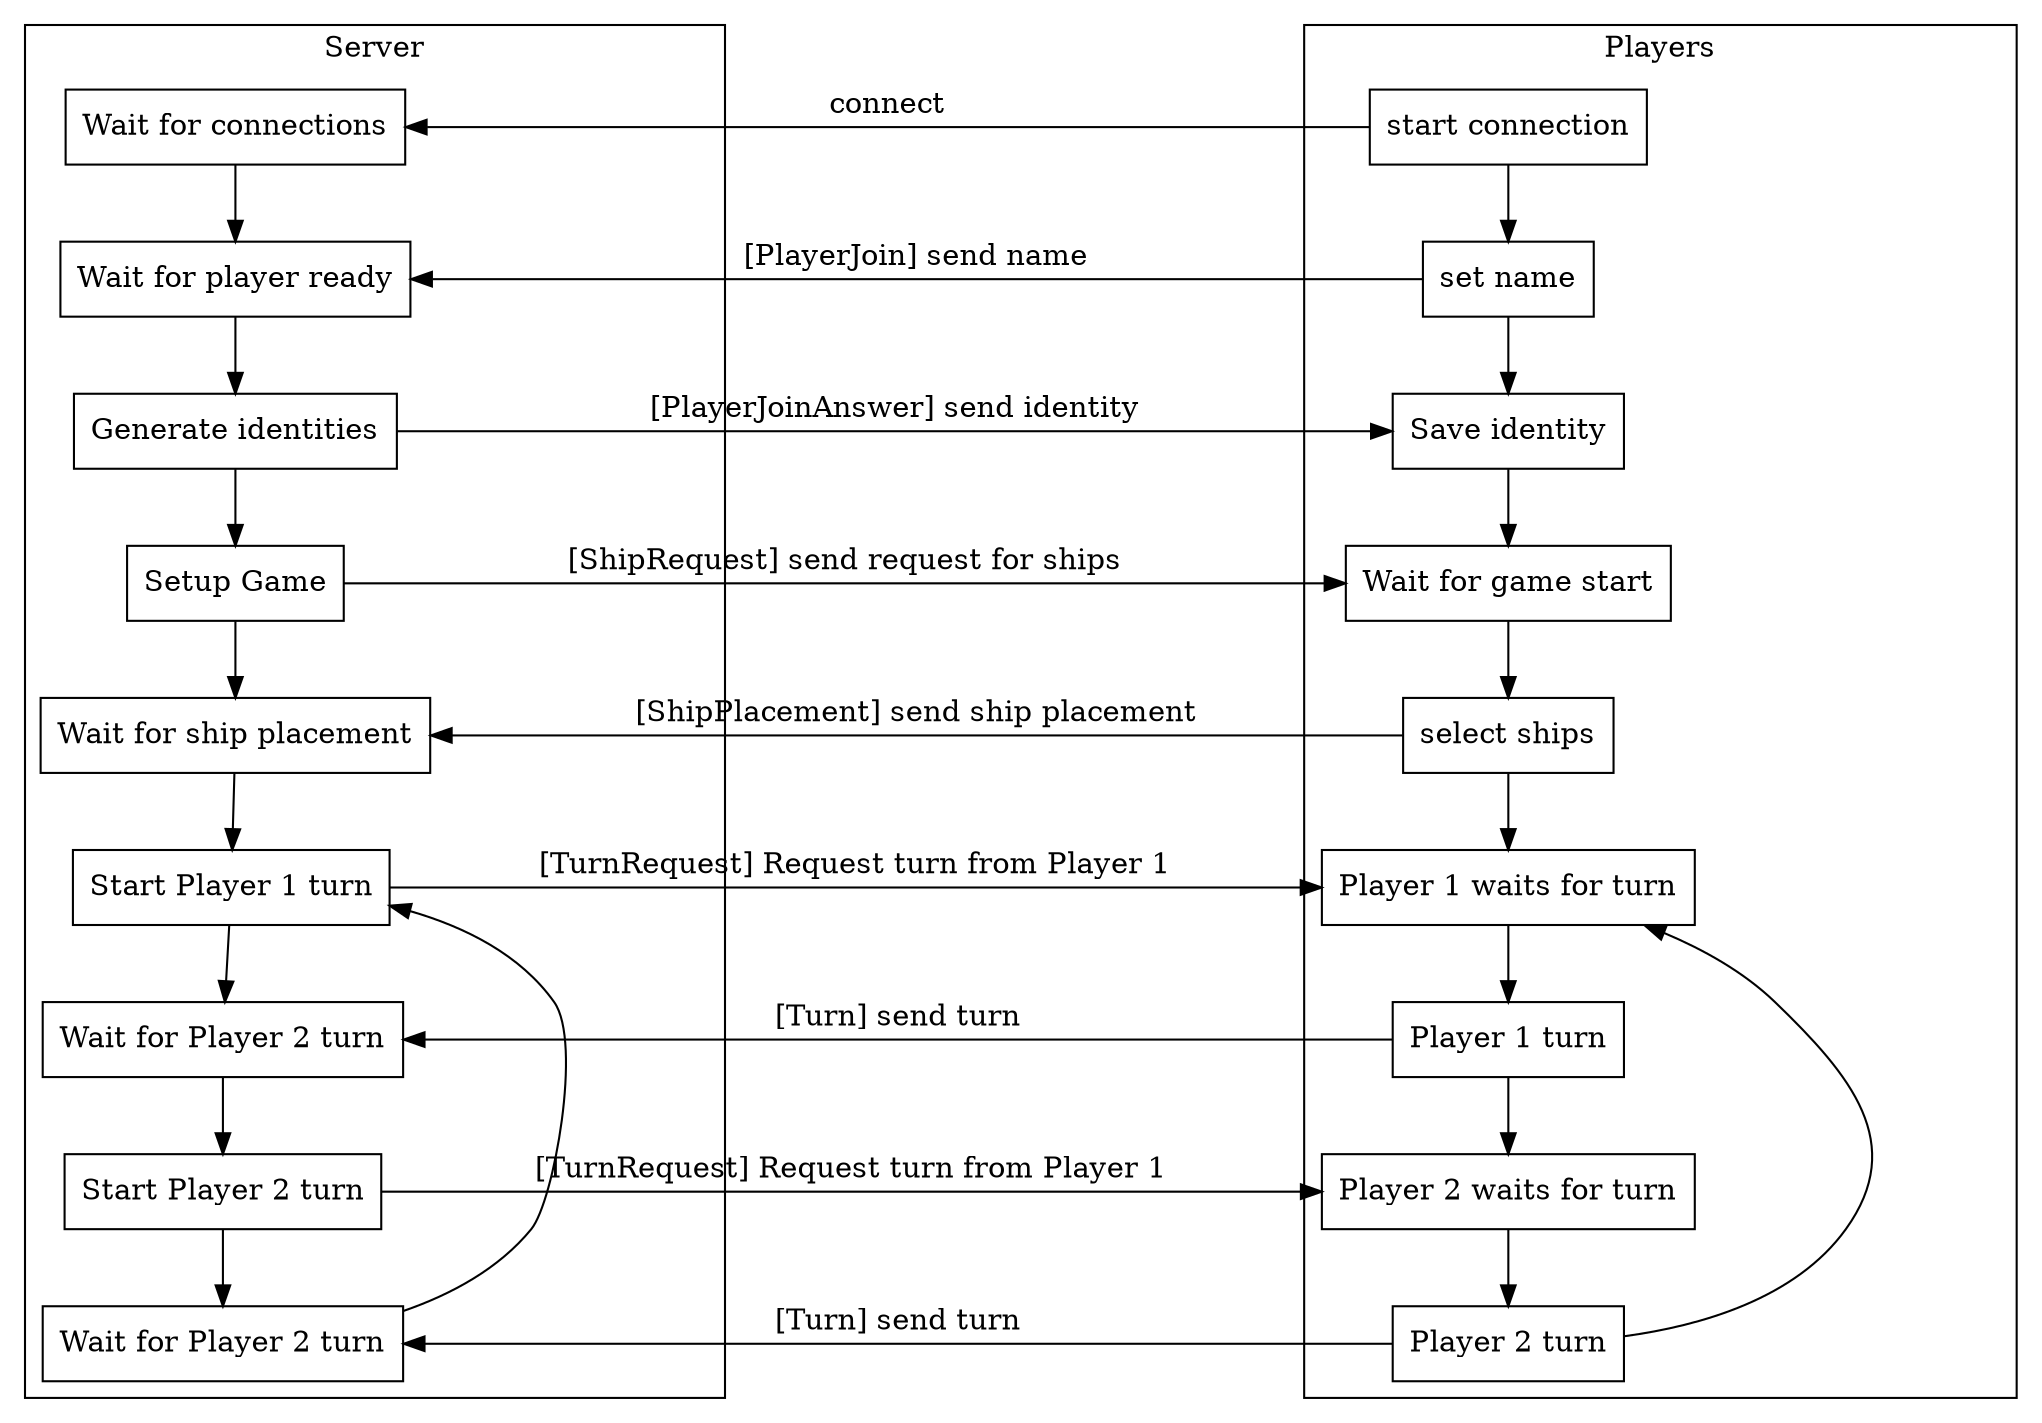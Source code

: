 digraph NetworkSequence {
    nodesep=2
    node[shape=box]
    subgraph cluster_server {
        label="Server"
        connections [label="Wait for connections"]
        wait_ready [label="Wait for player ready"]
        gen_id [label="Generate identities"]
        setup_game [label="Setup Game"]
        wait_ships [label="Wait for ship placement"]
        start_turnp1 [label="Start Player 1 turn"]
        start_turnp2 [label="Start Player 2 turn"]
        wait_turnp1  [label="Wait for Player 2 turn"]
        wait_turnp2  [label="Wait for Player 2 turn"]

        connections ->
        wait_ready ->
        gen_id ->
        setup_game ->
        wait_ships ->
        start_turnp1 ->
        wait_turnp1 ->
        start_turnp2 ->
        wait_turnp2 [weight=3]

        wait_turnp2 -> start_turnp1 [weight=0]
    }

    subgraph cluster_players {
        label="Players"
        start_connection [label = "start connection"]
        name [label="set name"]
        save_id [label = "Save identity"]
        wait_ship_req [label = "Wait for game start"]
        select_ships [label = "select ships"]
        turnp1_wait [label="Player 1 waits for turn"]
        turnp2_wait [label="Player 2 waits for turn"]
        turnp1 [label="Player 1 turn"]
        turnp2 [label="Player 2 turn"]

        start_connection ->
        name ->
        save_id ->
        wait_ship_req ->
        select_ships ->
        turnp1_wait ->
        turnp1 ->
        turnp2_wait ->
        turnp2

        turnp2 -> turnp1_wait [weight=0]

    }

    edge[constraint=false]
    start_connection -> connections [label = "connect"]
    name -> wait_ready [ label = "[PlayerJoin] send name"]
    gen_id -> save_id [ label = "[PlayerJoinAnswer] send identity" ]
    setup_game -> wait_ship_req [label = "[ShipRequest] send request for ships"]
    select_ships -> wait_ships [label = "[ShipPlacement] send ship placement"]
    start_turnp1 -> turnp1_wait [label = "[TurnRequest] Request turn from Player 1"]
    turnp1 -> wait_turnp1 [label = "[Turn] send turn"]
    start_turnp2 -> turnp2_wait [label = "[TurnRequest] Request turn from Player 1"]
    turnp2 -> wait_turnp2 [label = "[Turn] send turn"]
}
